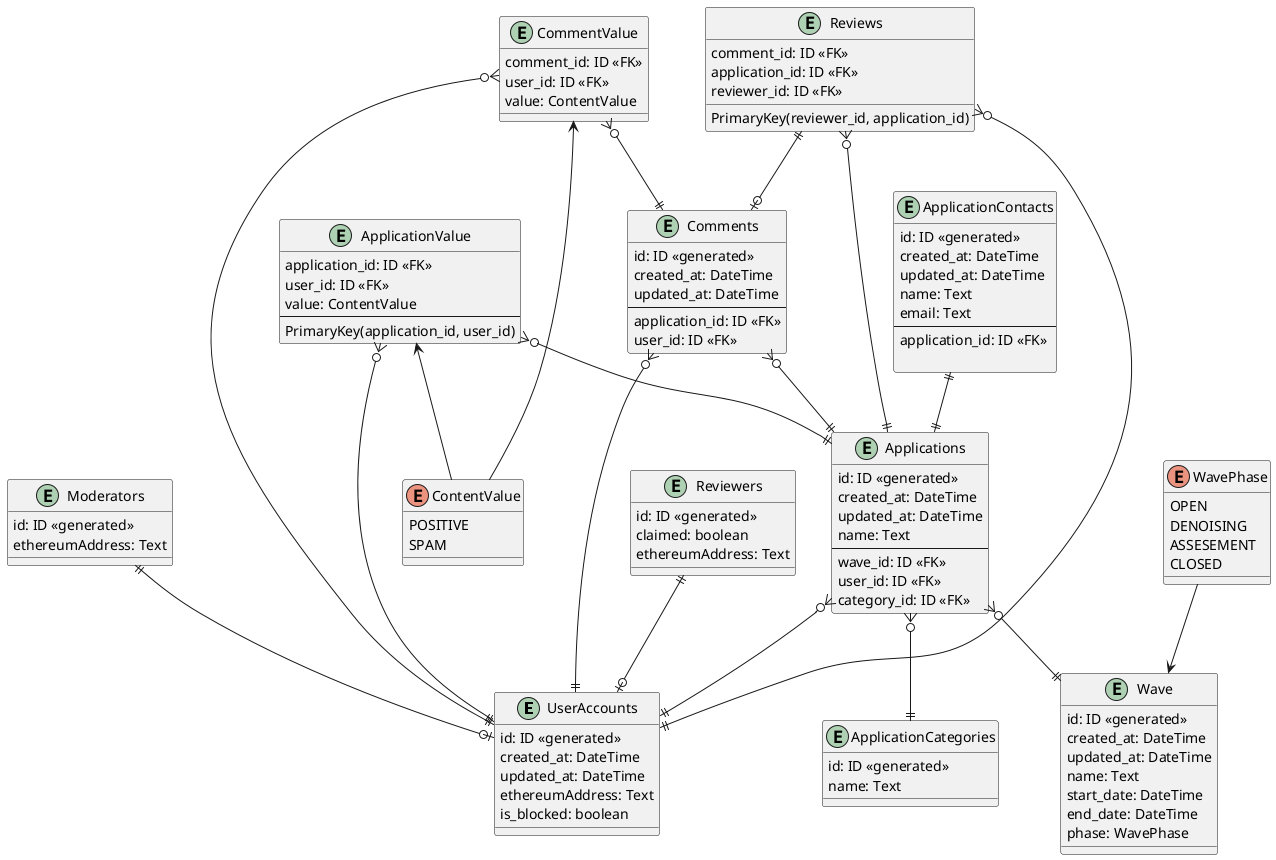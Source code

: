 @startuml

entity UserAccounts {
    id: ID <<generated>>
    created_at: DateTime
    updated_at: DateTime
    ethereumAddress: Text
    is_blocked: boolean
}

entity Reviewers {
    id: ID <<generated>>
    claimed: boolean
    ethereumAddress: Text
}

entity Moderators {
    id: ID <<generated>>
    ethereumAddress: Text 
}

entity Applications {
    id: ID <<generated>>
    created_at: DateTime
    updated_at: DateTime
    name: Text
    --
    wave_id: ID <<FK>>
    user_id: ID <<FK>>
    category_id: ID <<FK>>
}

'private data of application
entity ApplicationContacts {
    id: ID <<generated>>
    created_at: DateTime
    updated_at: DateTime
    name: Text
    email: Text
    --
    application_id: ID <<FK>>

}

entity ApplicationCategories {
    id: ID <<generated>>
    name: Text
}

entity ApplicationValue {
    application_id: ID <<FK>>
    user_id: ID <<FK>>
    value: ContentValue
    --
    PrimaryKey(application_id, user_id)
}

entity Comments {
    id: ID <<generated>>
    created_at: DateTime
    updated_at: DateTime
    --
    application_id: ID <<FK>>
    user_id: ID <<FK>>
}

entity CommentValue {
    comment_id: ID <<FK>>
    user_id: ID <<FK>>
    value: ContentValue
}

enum ContentValue {
    POSITIVE
    SPAM
}

entity Reviews {
    comment_id: ID <<FK>>
    application_id: ID <<FK>>
    reviewer_id: ID <<FK>>

    PrimaryKey(reviewer_id, application_id)
}

entity Wave {
    id: ID <<generated>>
    created_at: DateTime
    updated_at: DateTime 
    name: Text
    start_date: DateTime
    end_date: DateTime
    phase: WavePhase
  
}

Reviewers ||--o| UserAccounts
Moderators ||--o| UserAccounts
Applications }o--|| Wave
Applications }o--|| UserAccounts
Comments }o--|| Applications
Comments }o--|| UserAccounts
Reviews ||--o| Comments
Reviews }o--|| Applications
Reviews }o--|| UserAccounts
ApplicationContacts ||--|| Applications
Applications }o--|| ApplicationCategories
CommentValue }o--|| Comments
CommentValue }o--|| UserAccounts
ApplicationValue }o--|| Applications
ApplicationValue }o--|| UserAccounts


enum WavePhase {
    OPEN
    DENOISING
    ASSESEMENT
    CLOSED
}

WavePhase --> Wave

CommentValue <-- ContentValue
ApplicationValue <-- ContentValue

@enduml
